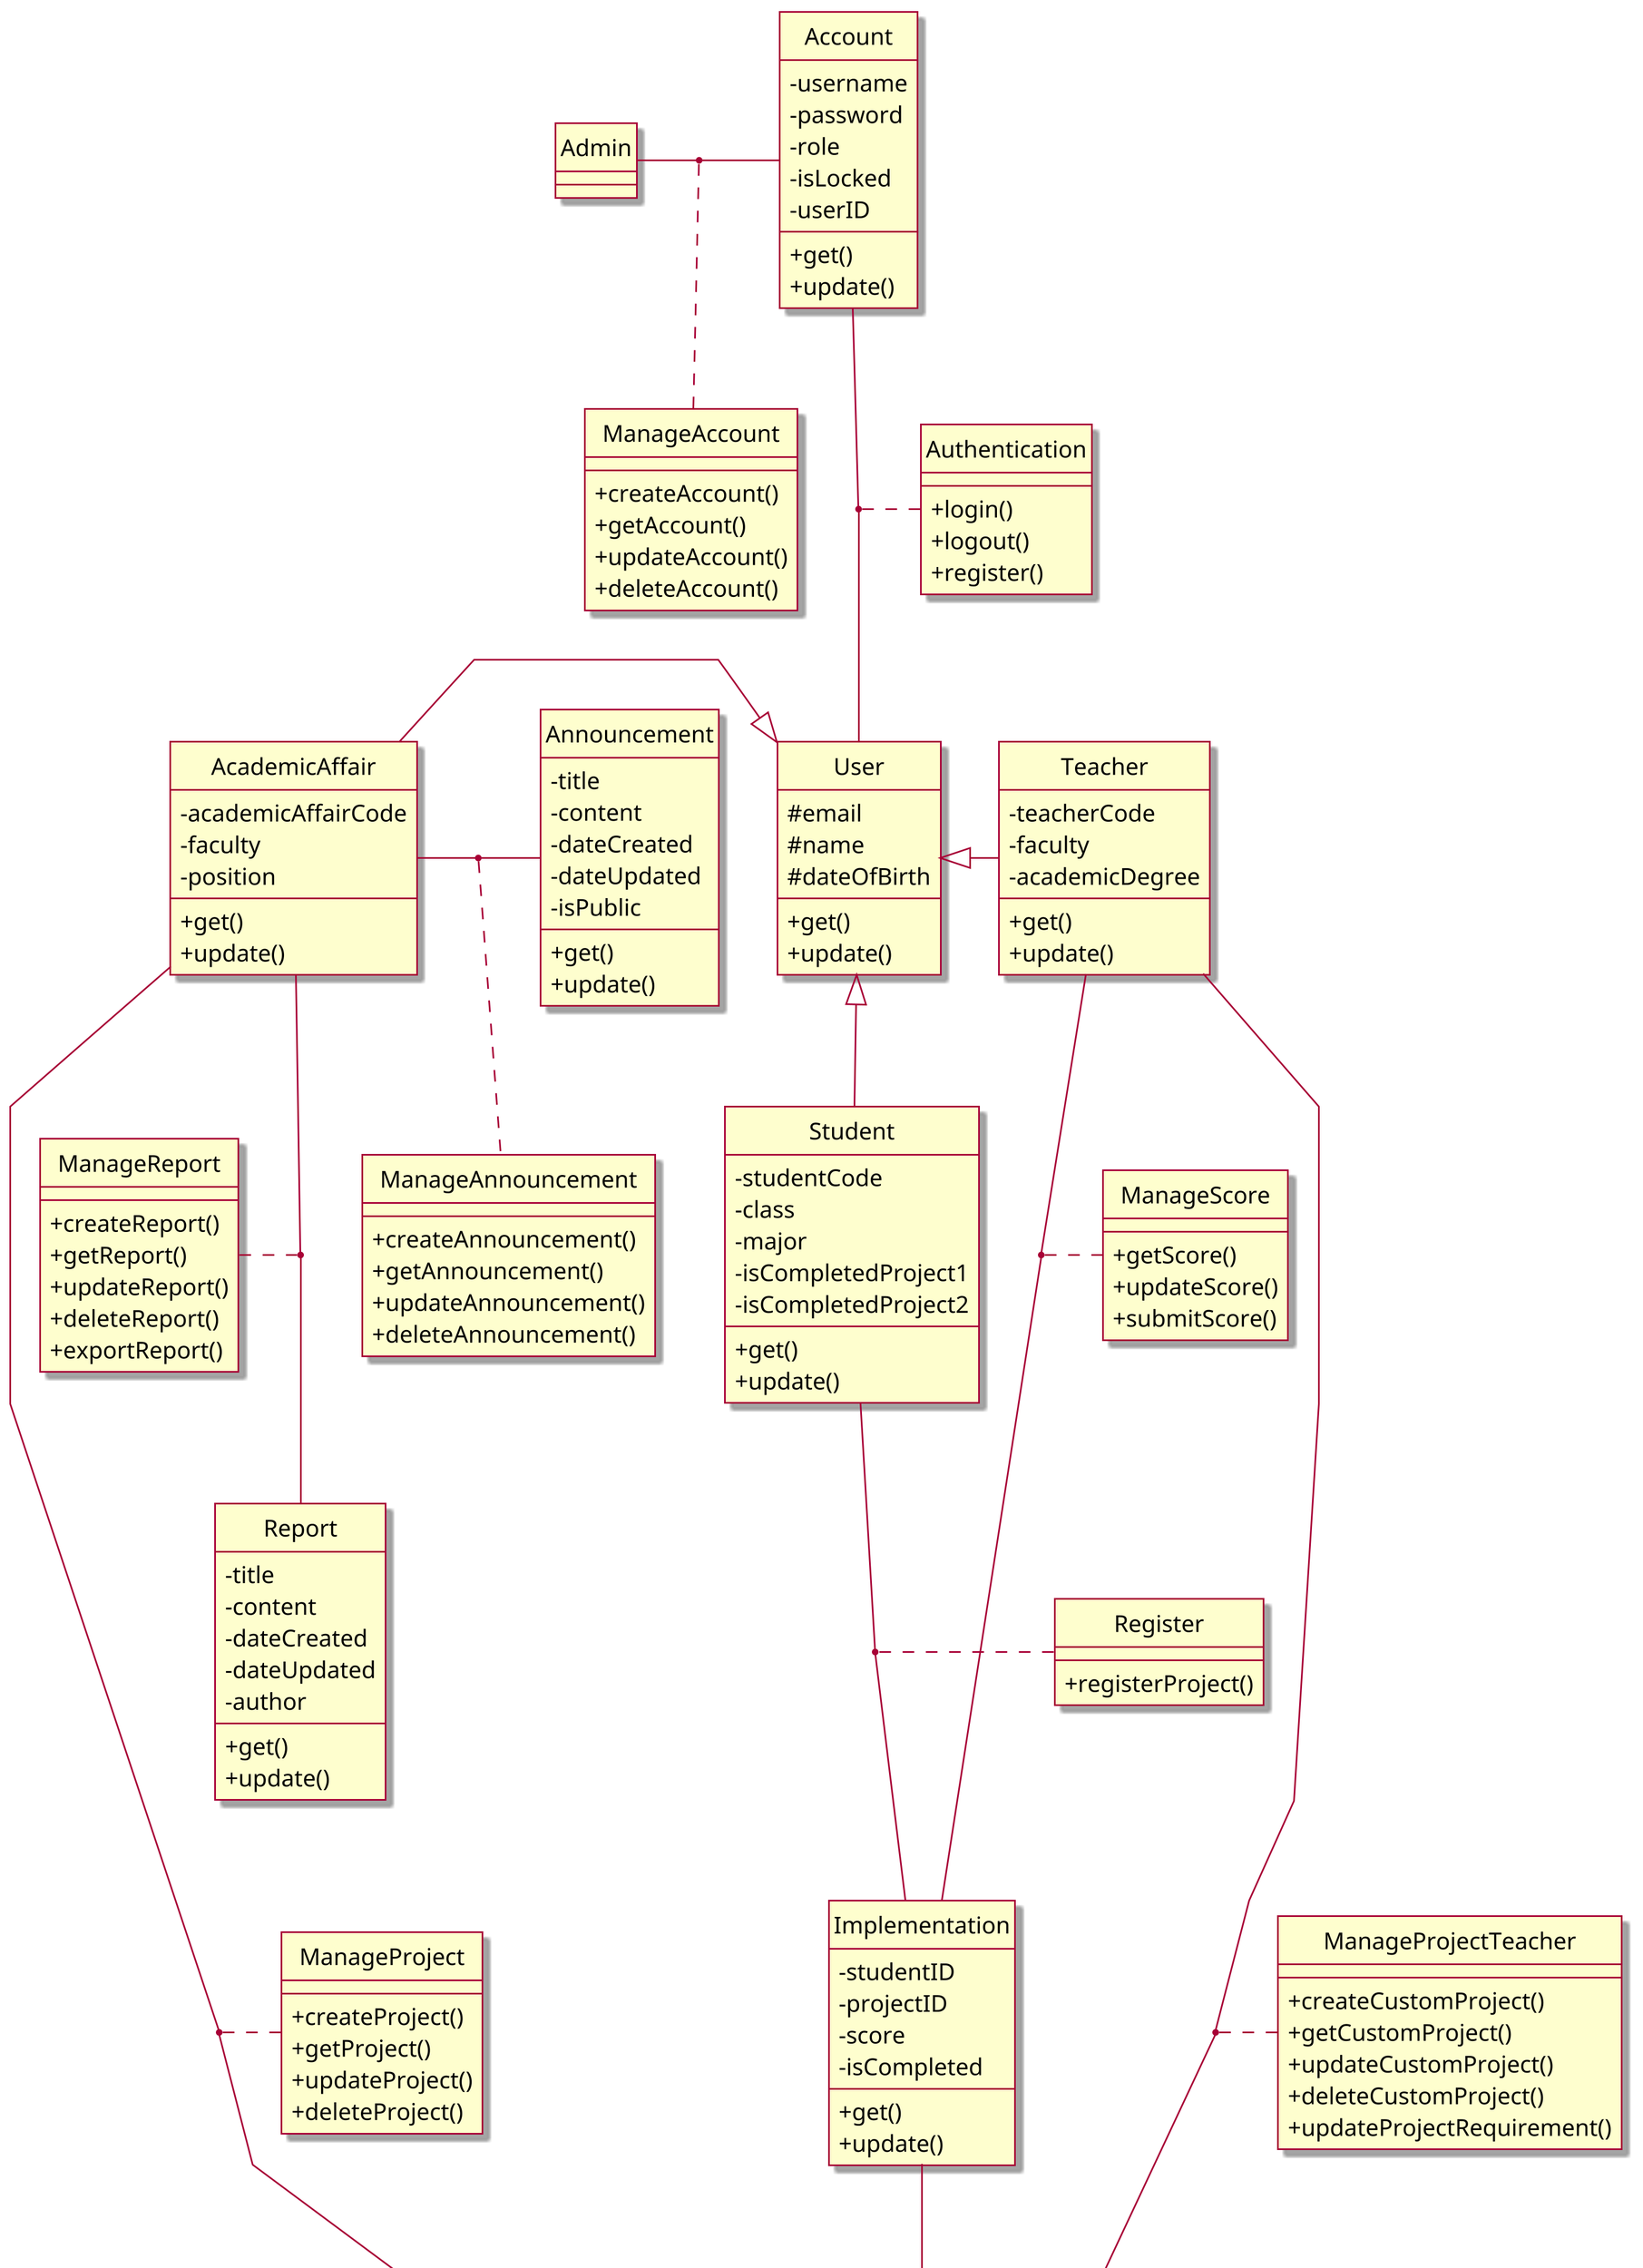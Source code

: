 @startuml Class Diagram

skin rose
skinparam classAttributeIconSize 0
' skinparam linetype ortho
skinparam linetype polyline
hide circle
scale 3

class Admin {}

class ManageAccount {
    + createAccount()
    + getAccount()
    + updateAccount()
    + deleteAccount()
}

class Account {
    - username
    - password
    - role
    - isLocked
    - userID

    + get()
    + update()
}

class User {
    # email
    # name
    # dateOfBirth

    + get()
    + update()
}

class Authentication {
    + login()
    + logout()
    + register()
}

class AcademicAffair {
    - academicAffairCode
    - faculty
    - position

    + get()
    + update()
}

class Student {
    - studentCode
    - class
    - major
    - isCompletedProject1
    - isCompletedProject2

    + get()
    + update()
}

class Teacher {
    - teacherCode
    - faculty
    - academicDegree

    + get()
    + update()
}

class Announcement {
    - title
    - content
    - dateCreated
    - dateUpdated
    - isPublic

    + get()
    + update()
}

class Report {
    - title
    - content
    - dateCreated
    - dateUpdated
    - author

    + get()
    + update()
}

class Project {
    - name
    - teacherID
    - requirement
    - maxStudentNumber
    - type
    - faculty
    - isPublic
    - isRegistered

    + get()
    + update()
}

class ManageProject {
    + createProject()
    + getProject()
    + updateProject()
    + deleteProject()
}

class ManageProjectTeacher {
    + createCustomProject()
    + getCustomProject()
    + updateCustomProject()
    + deleteCustomProject()
    + updateProjectRequirement()
}

class Implementation {
    - studentID
    - projectID
    - score
    - isCompleted

    + get()
    + update()
}

class Register {
    + registerProject()
}

class ManageScore {
    + getScore()
    + updateScore()
    + submitScore()
}

class ManageReport {
    + createReport()
    + getReport()
    + updateReport()
    + deleteReport()
    + exportReport()
}

class ManageAnnouncement {
    + createAnnouncement()
    + getAnnouncement()
    + updateAnnouncement()
    + deleteAnnouncement()
}

Account -- User
(Account, User) .. Authentication
Student  -up-^ User
User ^-right- Teacher
User ^-left- AcademicAffair
Project -up- Implementation
Student -down- Implementation
(Student, Implementation) .. Register
AcademicAffair -left- Announcement
AcademicAffair -up- Report
AcademicAffair ---- Project
(AcademicAffair, Project) .... ManageProject
Teacher ---- Project
(Teacher, Project) .... ManageProjectTeacher
(Teacher, Implementation) .... ManageScore
ManageReport .. (AcademicAffair, Report)
(AcademicAffair, Announcement) .. ManageAnnouncement
Admin -right- Account
(Admin, Account) .. ManageAccount
@enduml